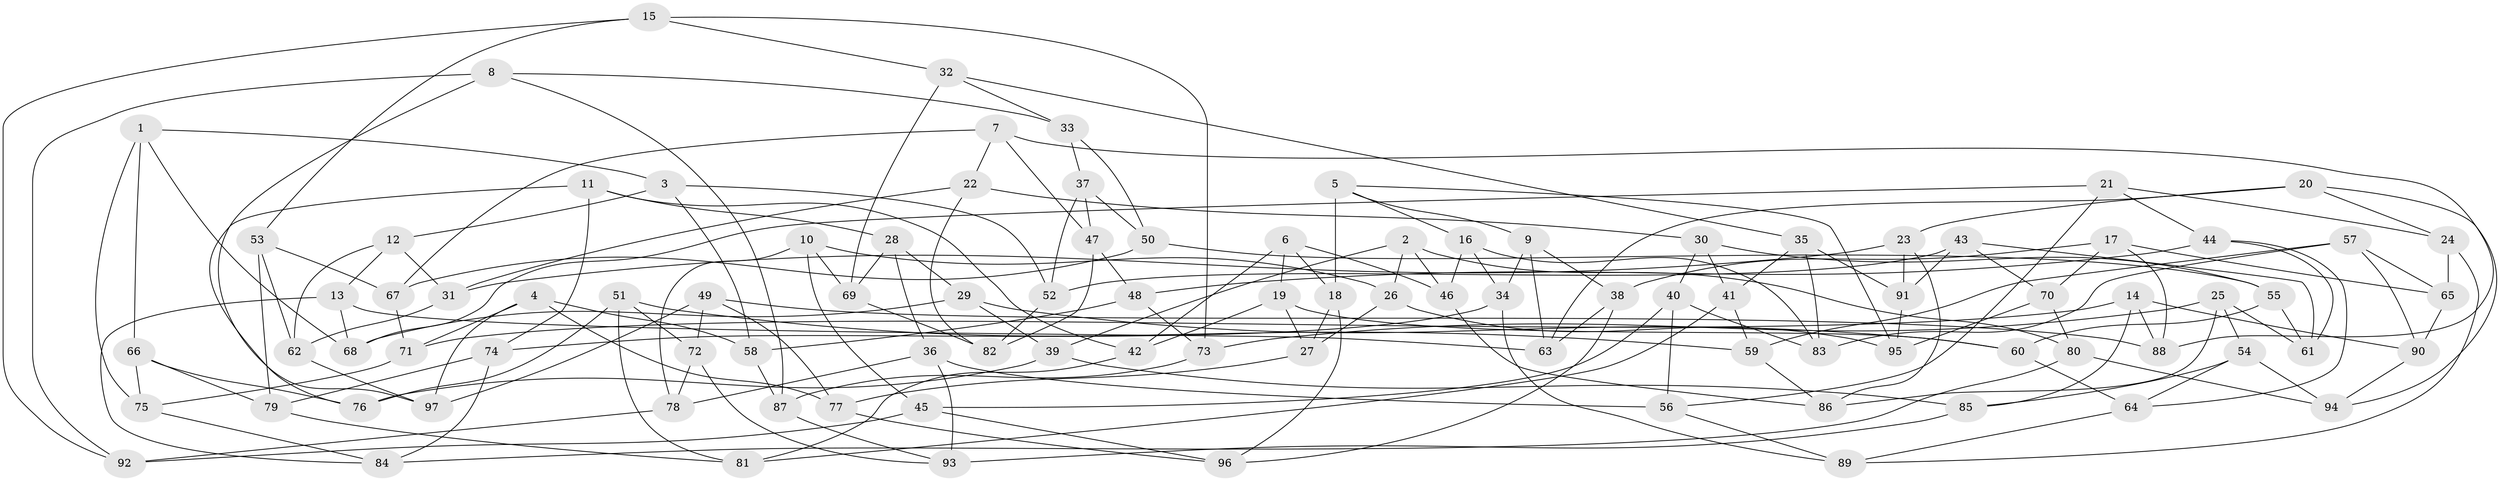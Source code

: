 // coarse degree distribution, {7: 0.05970149253731343, 4: 0.6268656716417911, 5: 0.04477611940298507, 8: 0.029850746268656716, 6: 0.14925373134328357, 12: 0.014925373134328358, 3: 0.07462686567164178}
// Generated by graph-tools (version 1.1) at 2025/21/03/04/25 18:21:01]
// undirected, 97 vertices, 194 edges
graph export_dot {
graph [start="1"]
  node [color=gray90,style=filled];
  1;
  2;
  3;
  4;
  5;
  6;
  7;
  8;
  9;
  10;
  11;
  12;
  13;
  14;
  15;
  16;
  17;
  18;
  19;
  20;
  21;
  22;
  23;
  24;
  25;
  26;
  27;
  28;
  29;
  30;
  31;
  32;
  33;
  34;
  35;
  36;
  37;
  38;
  39;
  40;
  41;
  42;
  43;
  44;
  45;
  46;
  47;
  48;
  49;
  50;
  51;
  52;
  53;
  54;
  55;
  56;
  57;
  58;
  59;
  60;
  61;
  62;
  63;
  64;
  65;
  66;
  67;
  68;
  69;
  70;
  71;
  72;
  73;
  74;
  75;
  76;
  77;
  78;
  79;
  80;
  81;
  82;
  83;
  84;
  85;
  86;
  87;
  88;
  89;
  90;
  91;
  92;
  93;
  94;
  95;
  96;
  97;
  1 -- 75;
  1 -- 3;
  1 -- 66;
  1 -- 68;
  2 -- 26;
  2 -- 80;
  2 -- 46;
  2 -- 39;
  3 -- 58;
  3 -- 52;
  3 -- 12;
  4 -- 71;
  4 -- 58;
  4 -- 77;
  4 -- 97;
  5 -- 9;
  5 -- 16;
  5 -- 18;
  5 -- 95;
  6 -- 42;
  6 -- 46;
  6 -- 19;
  6 -- 18;
  7 -- 47;
  7 -- 88;
  7 -- 22;
  7 -- 67;
  8 -- 33;
  8 -- 87;
  8 -- 97;
  8 -- 92;
  9 -- 38;
  9 -- 63;
  9 -- 34;
  10 -- 45;
  10 -- 69;
  10 -- 26;
  10 -- 78;
  11 -- 76;
  11 -- 74;
  11 -- 28;
  11 -- 42;
  12 -- 62;
  12 -- 31;
  12 -- 13;
  13 -- 84;
  13 -- 68;
  13 -- 63;
  14 -- 71;
  14 -- 85;
  14 -- 90;
  14 -- 88;
  15 -- 73;
  15 -- 53;
  15 -- 92;
  15 -- 32;
  16 -- 34;
  16 -- 83;
  16 -- 46;
  17 -- 38;
  17 -- 65;
  17 -- 70;
  17 -- 88;
  18 -- 27;
  18 -- 96;
  19 -- 27;
  19 -- 42;
  19 -- 60;
  20 -- 23;
  20 -- 94;
  20 -- 63;
  20 -- 24;
  21 -- 56;
  21 -- 24;
  21 -- 44;
  21 -- 68;
  22 -- 30;
  22 -- 82;
  22 -- 31;
  23 -- 31;
  23 -- 86;
  23 -- 91;
  24 -- 89;
  24 -- 65;
  25 -- 73;
  25 -- 54;
  25 -- 61;
  25 -- 86;
  26 -- 95;
  26 -- 27;
  27 -- 77;
  28 -- 69;
  28 -- 29;
  28 -- 36;
  29 -- 68;
  29 -- 39;
  29 -- 60;
  30 -- 41;
  30 -- 55;
  30 -- 40;
  31 -- 62;
  32 -- 69;
  32 -- 35;
  32 -- 33;
  33 -- 50;
  33 -- 37;
  34 -- 89;
  34 -- 74;
  35 -- 83;
  35 -- 41;
  35 -- 91;
  36 -- 78;
  36 -- 56;
  36 -- 93;
  37 -- 47;
  37 -- 50;
  37 -- 52;
  38 -- 96;
  38 -- 63;
  39 -- 85;
  39 -- 76;
  40 -- 83;
  40 -- 45;
  40 -- 56;
  41 -- 59;
  41 -- 81;
  42 -- 81;
  43 -- 91;
  43 -- 70;
  43 -- 52;
  43 -- 61;
  44 -- 48;
  44 -- 64;
  44 -- 61;
  45 -- 96;
  45 -- 92;
  46 -- 86;
  47 -- 82;
  47 -- 48;
  48 -- 58;
  48 -- 73;
  49 -- 97;
  49 -- 72;
  49 -- 77;
  49 -- 88;
  50 -- 67;
  50 -- 55;
  51 -- 76;
  51 -- 72;
  51 -- 59;
  51 -- 81;
  52 -- 82;
  53 -- 67;
  53 -- 79;
  53 -- 62;
  54 -- 94;
  54 -- 85;
  54 -- 64;
  55 -- 61;
  55 -- 60;
  56 -- 89;
  57 -- 65;
  57 -- 90;
  57 -- 83;
  57 -- 59;
  58 -- 87;
  59 -- 86;
  60 -- 64;
  62 -- 97;
  64 -- 89;
  65 -- 90;
  66 -- 76;
  66 -- 79;
  66 -- 75;
  67 -- 71;
  69 -- 82;
  70 -- 95;
  70 -- 80;
  71 -- 75;
  72 -- 93;
  72 -- 78;
  73 -- 87;
  74 -- 84;
  74 -- 79;
  75 -- 84;
  77 -- 96;
  78 -- 92;
  79 -- 81;
  80 -- 94;
  80 -- 84;
  85 -- 93;
  87 -- 93;
  90 -- 94;
  91 -- 95;
}
